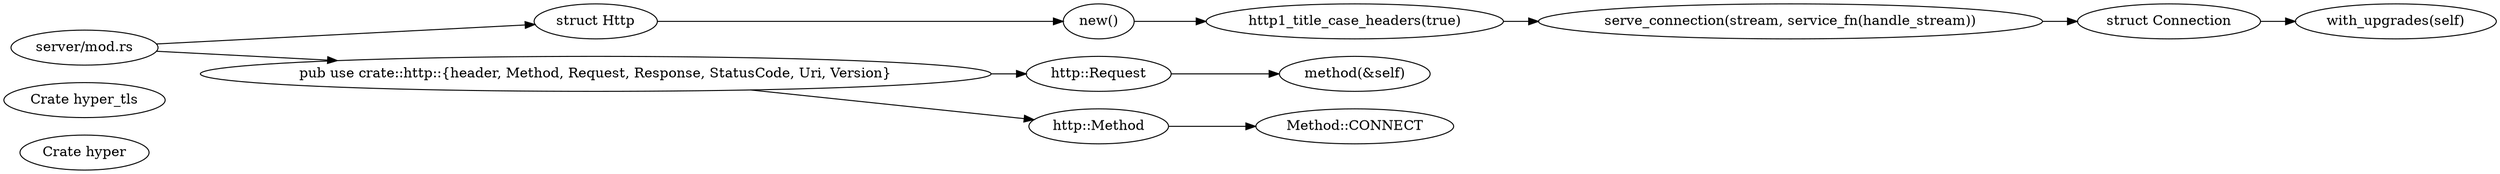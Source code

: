 digraph {
    graph [ 
        rankdir=LR,
    ]
    "hyper" [label="Crate hyper"]
    "hyper_tls" [label="Crate hyper_tls"]
    "Http" [label="struct Http"]
    "Connection" [label="struct Connection"]
    "crate_http" [label="pub use crate::http::{header, Method, Request, Response, StatusCode, Uri, Version}"]
    "Http" -> "new()" -> "http1_title_case_headers(true)" -> "serve_connection(stream, service_fn(handle_stream))" -> "Connection"
    "Connection" -> "with_upgrades(self)"
    "crate_http" -> "http::Request" -> "method(&self)"
    "crate_http" -> "http::Method" -> "Method::CONNECT"

    "server/mod.rs" -> "Http"
    "server/mod.rs" -> "crate_http"
}